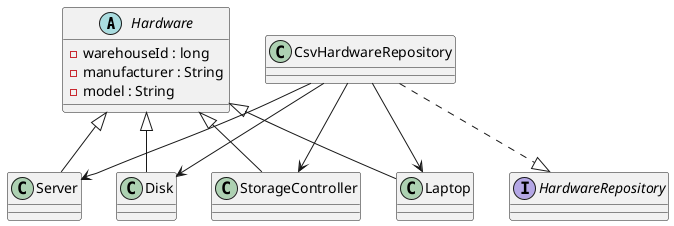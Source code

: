 @startuml

abstract class Hardware {
  - warehouseId : Long
  - manufacturer : String
  - model : String
}

class Server extends Hardware {
  - processor : String
  - memory : String
  - pciBuses : int
  - pcixBuses : int
  - pcieBuses : int
}

class Laptop extends Hardware {
  - processor : String
  - memory : String
  - diskPorts : int
}

@startuml

abstract class Hardware {
  - warehouseId : long
  - manufacturer : String
  - model : String
}

class Laptop extends Hardware
class Server extends Hardware
class Disk extends Hardware
class StorageController extends Hardware

interface HardwareRepository
class CsvHardwareRepository

CsvHardwareRepository --> Laptop
CsvHardwareRepository --> Server
CsvHardwareRepository --> Disk
CsvHardwareRepository --> StorageController
CsvHardwareRepository ..|> HardwareRepository

@enduml

@enduml
